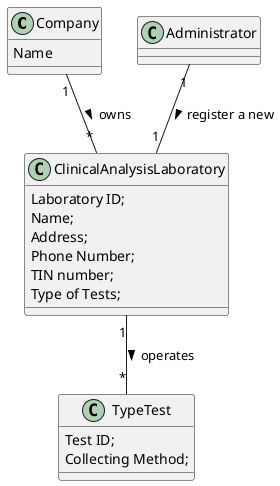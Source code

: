 @startuml
class Company{
Name
}

class ClinicalAnalysisLaboratory{
Laboratory ID;
Name;
Address;
Phone Number;
TIN number;
Type of Tests;
}

class Administrator{
}

class TypeTest{
Test ID;
Collecting Method;
}

Administrator "1" -- "1" ClinicalAnalysisLaboratory : register a new >
Company "1" -- "*" ClinicalAnalysisLaboratory: owns >
ClinicalAnalysisLaboratory "1" -- "*" TypeTest : operates >

@enduml